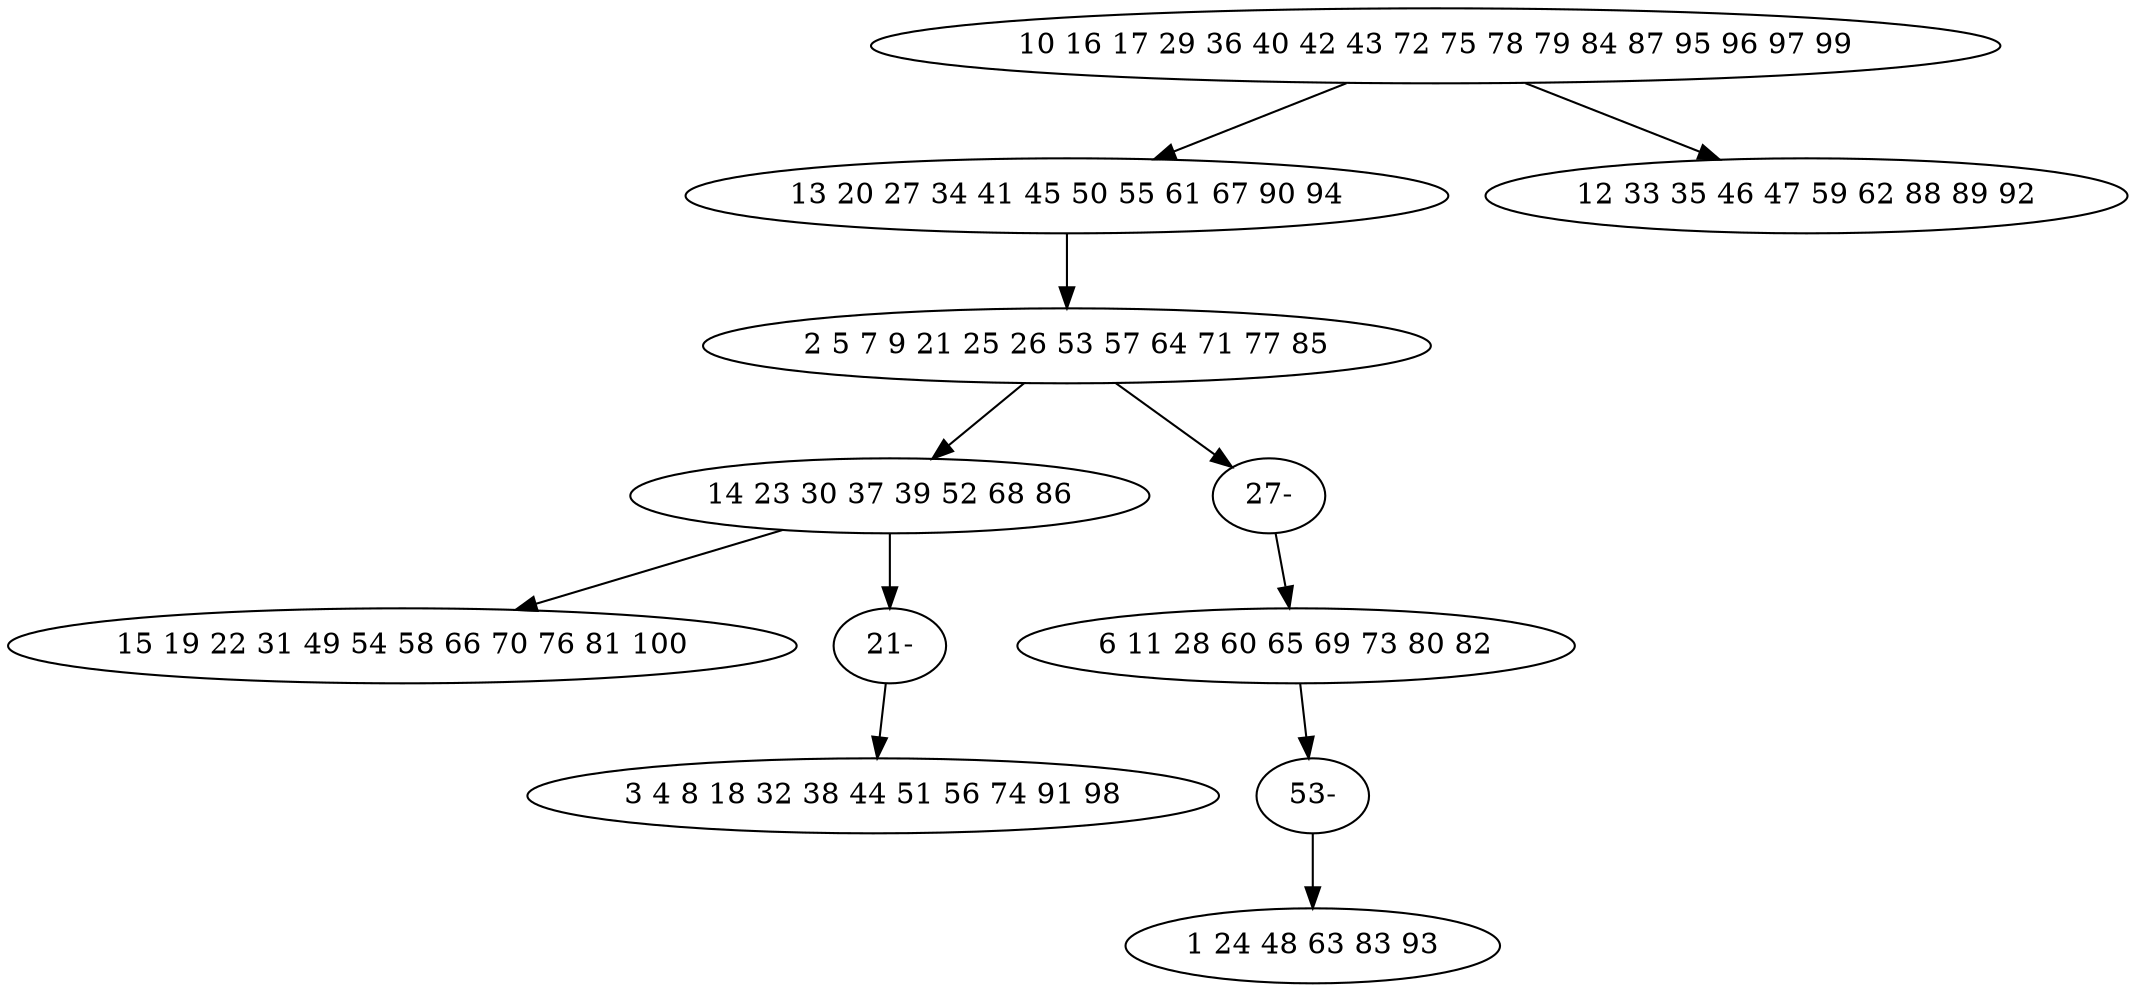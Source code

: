 digraph true_tree {
	"0" -> "1"
	"1" -> "2"
	"2" -> "3"
	"3" -> "4"
	"2" -> "9"
	"0" -> "6"
	"5" -> "11"
	"3" -> "10"
	"9" -> "5"
	"10" -> "8"
	"11" -> "7"
	"0" [label="10 16 17 29 36 40 42 43 72 75 78 79 84 87 95 96 97 99"];
	"1" [label="13 20 27 34 41 45 50 55 61 67 90 94"];
	"2" [label="2 5 7 9 21 25 26 53 57 64 71 77 85"];
	"3" [label="14 23 30 37 39 52 68 86"];
	"4" [label="15 19 22 31 49 54 58 66 70 76 81 100"];
	"5" [label="6 11 28 60 65 69 73 80 82"];
	"6" [label="12 33 35 46 47 59 62 88 89 92"];
	"7" [label="1 24 48 63 83 93"];
	"8" [label="3 4 8 18 32 38 44 51 56 74 91 98"];
	"9" [label="27-"];
	"10" [label="21-"];
	"11" [label="53-"];
}
